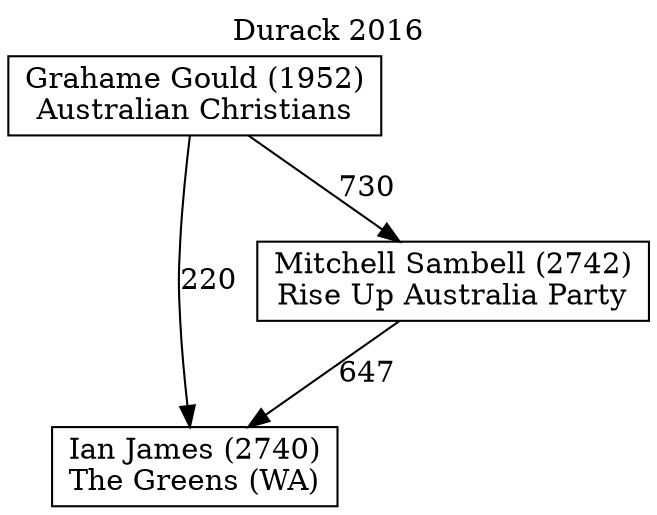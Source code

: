 // House preference flow
digraph "Ian James (2740)_Durack_2016" {
	graph [label="Durack 2016" labelloc=t mclimit=10]
	node [shape=box]
	"Ian James (2740)" [label="Ian James (2740)
The Greens (WA)"]
	"Grahame Gould (1952)" [label="Grahame Gould (1952)
Australian Christians"]
	"Mitchell Sambell (2742)" [label="Mitchell Sambell (2742)
Rise Up Australia Party"]
	"Grahame Gould (1952)" -> "Mitchell Sambell (2742)" [label=730]
	"Mitchell Sambell (2742)" -> "Ian James (2740)" [label=647]
	"Grahame Gould (1952)" -> "Ian James (2740)" [label=220]
}
